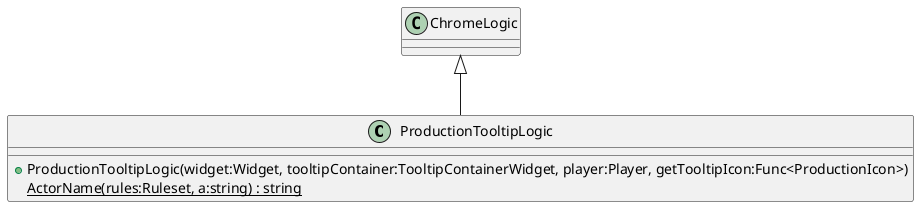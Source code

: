 @startuml
class ProductionTooltipLogic {
    + ProductionTooltipLogic(widget:Widget, tooltipContainer:TooltipContainerWidget, player:Player, getTooltipIcon:Func<ProductionIcon>)
    {static} ActorName(rules:Ruleset, a:string) : string
}
ChromeLogic <|-- ProductionTooltipLogic
@enduml
